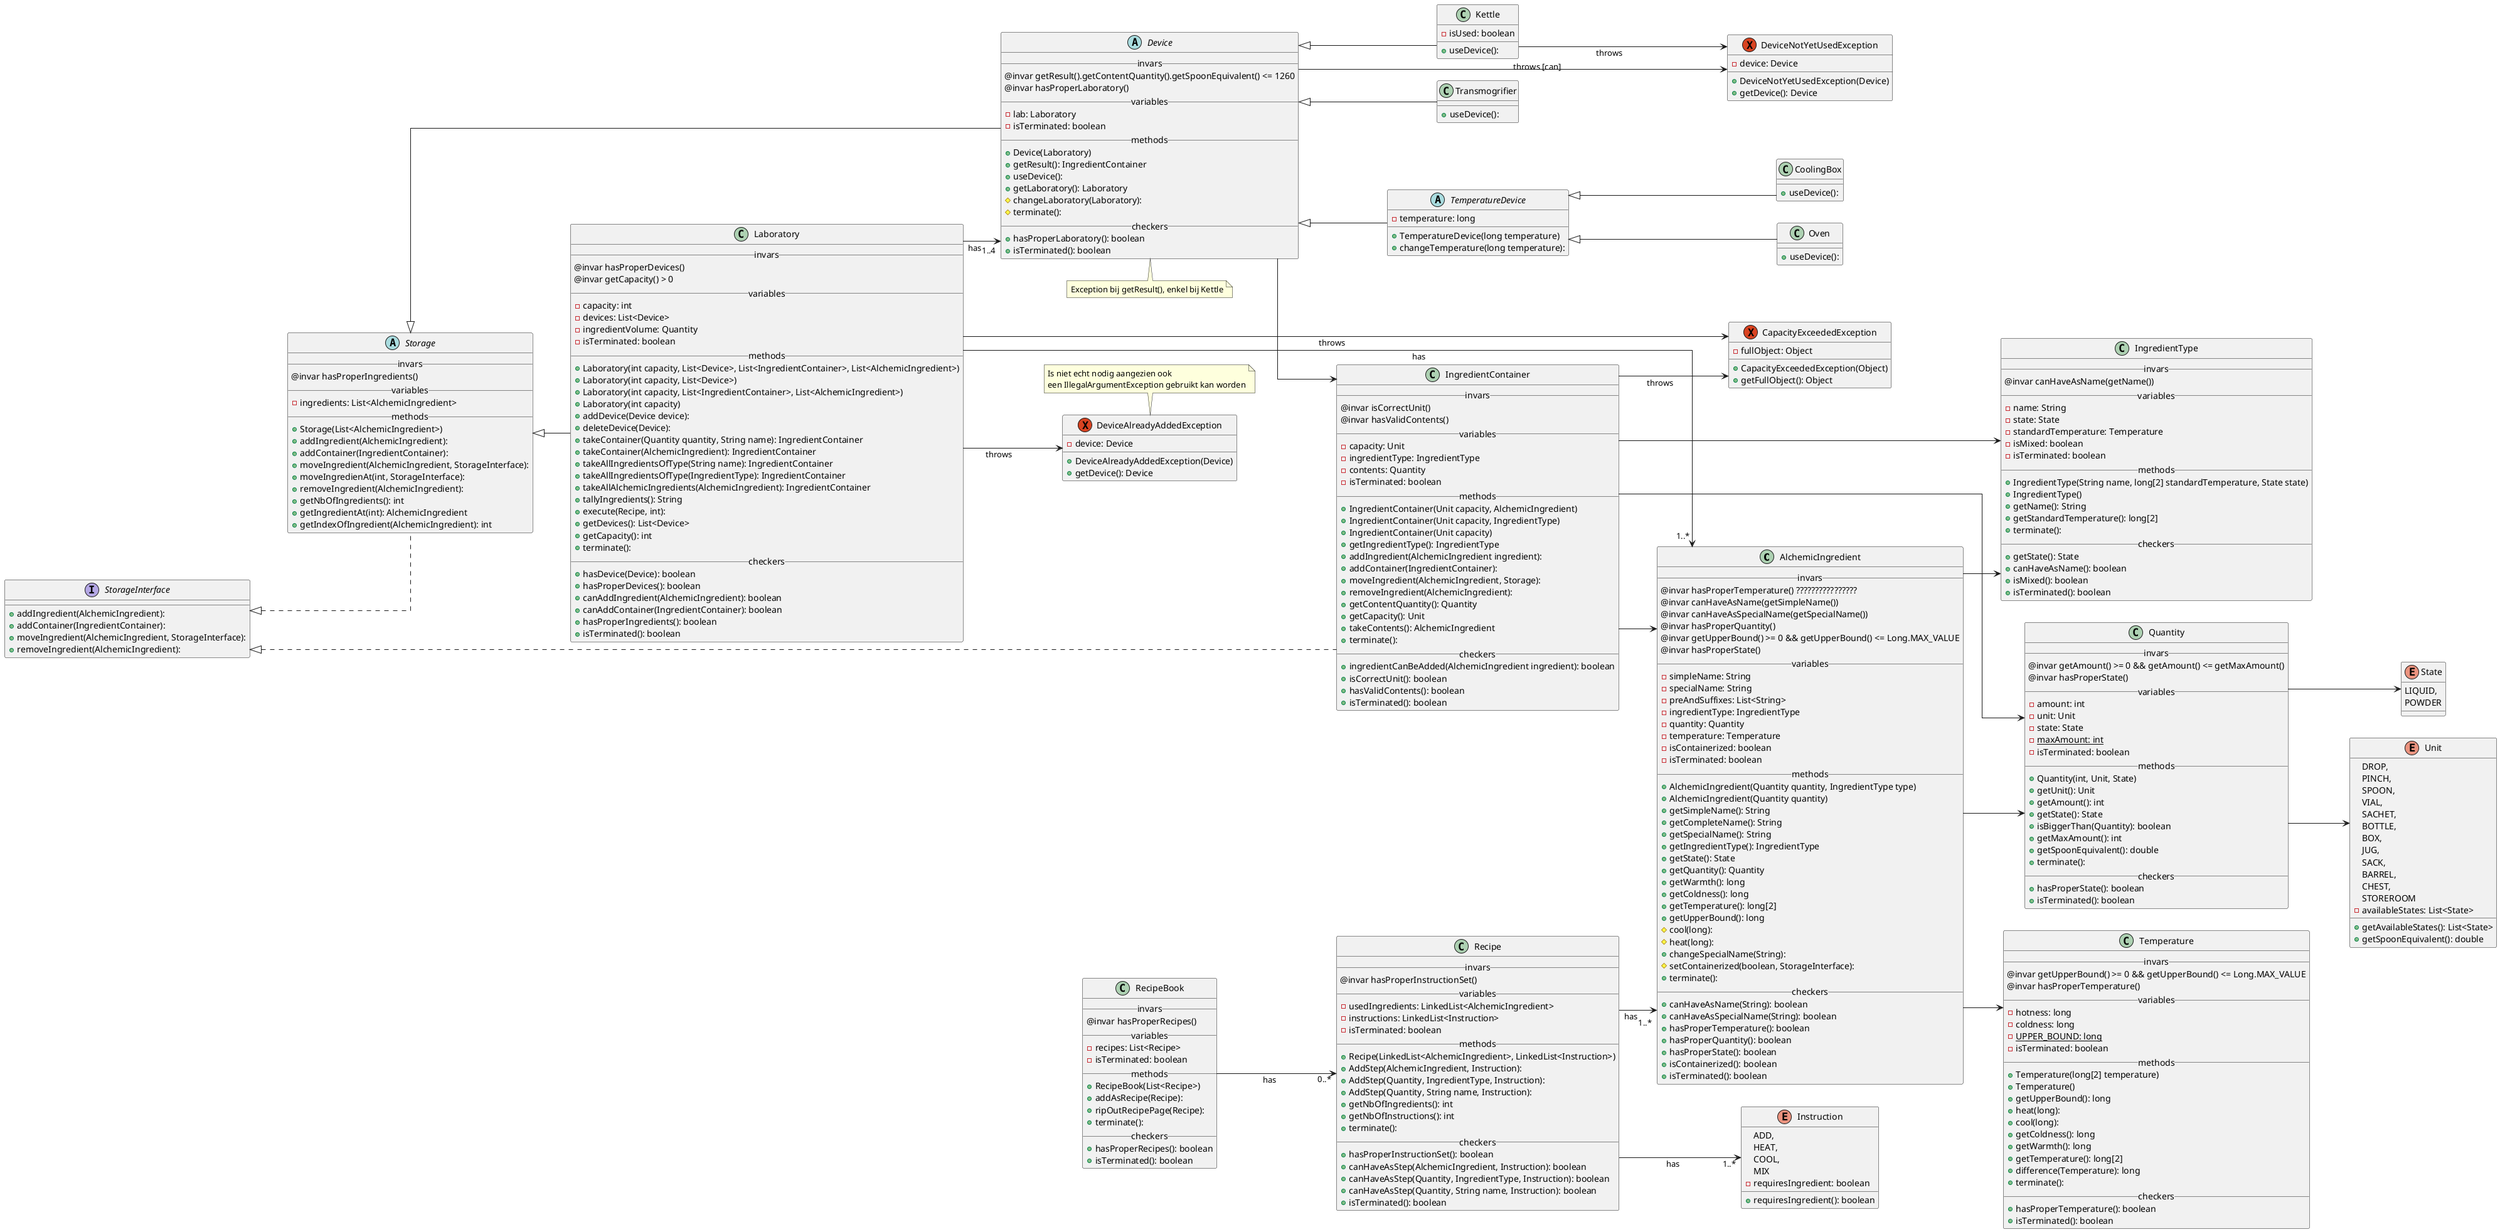 @startuml

left to right direction
skinparam linetype ortho

class AlchemicIngredient {
__invars__
@invar hasProperTemperature() ????????????????
@invar canHaveAsName(getSimpleName())
@invar canHaveAsSpecialName(getSpecialName())
@invar hasProperQuantity()
@invar getUpperBound() >= 0 && getUpperBound() <= Long.MAX_VALUE
@invar hasProperState()
__variables__
 - simpleName: String
 - specialName: String
 - preAndSuffixes: List<String>
 - ingredientType: IngredientType
 - quantity: Quantity
 - temperature: Temperature
 - isContainerized: boolean
 - isTerminated: boolean
__methods__
 + AlchemicIngredient(Quantity quantity, IngredientType type)
 + AlchemicIngredient(Quantity quantity)
'water
 + getSimpleName(): String
 + getCompleteName(): String
 + getSpecialName(): String
 + getIngredientType(): IngredientType
 + getState(): State
 + getQuantity(): Quantity
 + getWarmth(): long
 + getColdness(): long
 + getTemperature(): long[2]
 + getUpperBound(): long
 # cool(long):
 # heat(long):
 + changeSpecialName(String):
 # setContainerized(boolean, StorageInterface):
 + terminate():
__checkers__
 + canHaveAsName(String): boolean
 + canHaveAsSpecialName(String): boolean
 + hasProperTemperature(): boolean
 + hasProperQuantity(): boolean
 + hasProperState(): boolean
 + isContainerized(): boolean
 + isTerminated(): boolean
}

interface StorageInterface {
 + addIngredient(AlchemicIngredient):
 + addContainer(IngredientContainer):
 + moveIngredient(AlchemicIngredient, StorageInterface):
 + removeIngredient(AlchemicIngredient):
}

abstract class Storage implements StorageInterface {
__invars__
@invar hasProperIngredients()
__variables__
 - ingredients: List<AlchemicIngredient>
__methods__
 + Storage(List<AlchemicIngredient>)
 + addIngredient(AlchemicIngredient):
 + addContainer(IngredientContainer):
 + moveIngredient(AlchemicIngredient, StorageInterface):
 + moveIngredienAt(int, StorageInterface):
 + removeIngredient(AlchemicIngredient):
 + getNbOfIngredients(): int
 + getIngredientAt(int): AlchemicIngredient
 + getIndexOfIngredient(AlchemicIngredient): int
}

class IngredientType {
__invars__
@invar canHaveAsName(getName())
__variables__
 - name: String
 - state: State
 - standardTemperature: Temperature
 - isMixed: boolean
 - isTerminated: boolean
__methods__
 + IngredientType(String name, long[2] standardTemperature, State state)
 + IngredientType()
 + getName(): String
 + getStandardTemperature(): long[2]
 + terminate():
__checkers__
 + getState(): State
 + canHaveAsName(): boolean
 + isMixed(): boolean
 + isTerminated(): boolean
}

enum State{
 LIQUID,
 POWDER
}

class Quantity{
__invars__
@invar getAmount() >= 0 && getAmount() <= getMaxAmount()
@invar hasProperState()
__variables__
 - amount: int
 - unit: Unit
 - state: State
 - {static} maxAmount: int
 - isTerminated: boolean
__methods__
 + Quantity(int, Unit, State)
 + getUnit(): Unit
 + getAmount(): int
 + getState(): State
 + isBiggerThan(Quantity): boolean
 + getMaxAmount(): int
 + getSpoonEquivalent(): double
 + terminate():
__checkers__
 + hasProperState(): boolean
 + isTerminated(): boolean
}

enum Unit {
 DROP,
 PINCH,
 SPOON,
 VIAL,
 SACHET,
 BOTTLE,
 BOX,
 JUG,
 SACK,
 BARREL,
 CHEST,
 STOREROOM
 - availableStates: List<State>
 + getAvailableStates(): List<State>
 + getSpoonEquivalent(): double
}

class IngredientContainer implements StorageInterface{
__invars__
@invar isCorrectUnit()
@invar hasValidContents()
__variables__
 - capacity: Unit
 - ingredientType: IngredientType
 - contents: Quantity
 - isTerminated: boolean
__methods__
 + IngredientContainer(Unit capacity, AlchemicIngredient)
 + IngredientContainer(Unit capacity, IngredientType)
 + IngredientContainer(Unit capacity)
 + getIngredientType(): IngredientType
 + addIngredient(AlchemicIngredient ingredient):
 + addContainer(IngredientContainer):
 + moveIngredient(AlchemicIngredient, Storage):
 + removeIngredient(AlchemicIngredient):
 + getContentQuantity(): Quantity
 + getCapacity(): Unit
 + takeContents(): AlchemicIngredient
 + terminate():
__checkers__
 + ingredientCanBeAdded(AlchemicIngredient ingredient): boolean
 + isCorrectUnit(): boolean
 + hasValidContents(): boolean
 + isTerminated(): boolean
}

abstract class Device extends Storage{
__invars__
@invar getResult().getContentQuantity().getSpoonEquivalent() <= 1260
@invar hasProperLaboratory()
__variables__
 - lab: Laboratory
 - isTerminated: boolean
__methods__
 + Device(Laboratory)
 + getResult(): IngredientContainer
 + useDevice():
 + getLaboratory(): Laboratory
 # changeLaboratory(Laboratory):
 # terminate():
__checkers__
 + hasProperLaboratory(): boolean
 + isTerminated(): boolean
}

note "Exception bij getResult(), enkel bij Kettle" as result
Device ..right result

exception DeviceNotYetUsedException {
 - device: Device
 + DeviceNotYetUsedException(Device)
 + getDevice(): Device
}

Device --> DeviceNotYetUsedException : throws [can]
Kettle --> DeviceNotYetUsedException : throws

abstract class TemperatureDevice extends Device {
 - temperature: long
 + TemperatureDevice(long temperature)
 + changeTemperature(long temperature):
}

class CoolingBox extends TemperatureDevice {
 + useDevice():
}

class Oven extends TemperatureDevice {
 + useDevice():
}

class Kettle extends Device {
 - isUsed: boolean
 + useDevice():
}

class Transmogrifier extends Device {
 + useDevice():
}



class Laboratory extends Storage {
__invars__
@invar hasProperDevices()
@invar getCapacity() > 0
__variables__
 - capacity: int
 - devices: List<Device>
 - ingredientVolume: Quantity
 - isTerminated: boolean
__methods__
 + Laboratory(int capacity, List<Device>, List<IngredientContainer>, List<AlchemicIngredient>)
 + Laboratory(int capacity, List<Device>)
 + Laboratory(int capacity, List<IngredientContainer>, List<AlchemicIngredient>)
 + Laboratory(int capacity)
 + addDevice(Device device):
 + deleteDevice(Device):
 + takeContainer(Quantity quantity, String name): IngredientContainer
 + takeContainer(AlchemicIngredient): IngredientContainer
 + takeAllIngredientsOfType(String name): IngredientContainer
 + takeAllIngredientsOfType(IngredientType): IngredientContainer
 + takeAllAlchemicIngredients(AlchemicIngredient): IngredientContainer
 + tallyIngredients(): String
 + execute(Recipe, int):
 + getDevices(): List<Device>
 + getCapacity(): int
 + terminate():
__checkers__
 + hasDevice(Device): boolean
 + hasProperDevices(): boolean
 + canAddIngredient(AlchemicIngredient): boolean
 + canAddContainer(IngredientContainer): boolean
 + hasProperIngredients(): boolean
 + isTerminated(): boolean
}

enum Instruction {
 ADD,
 HEAT,
 COOL,
 MIX
 - requiresIngredient: boolean
 + requiresIngredient(): boolean
}

class Recipe {
__invars__
@invar hasProperInstructionSet()
__variables__
 - usedIngredients: LinkedList<AlchemicIngredient>
 - instructions: LinkedList<Instruction>
 - isTerminated: boolean
__methods__
 + Recipe(LinkedList<AlchemicIngredient>, LinkedList<Instruction>)
 + AddStep(AlchemicIngredient, Instruction):
 + AddStep(Quantity, IngredientType, Instruction):
 + AddStep(Quantity, String name, Instruction):
 + getNbOfIngredients(): int
 + getNbOfInstructions(): int
 + terminate():
__checkers__
 + hasProperInstructionSet(): boolean
 + canHaveAsStep(AlchemicIngredient, Instruction): boolean
 + canHaveAsStep(Quantity, IngredientType, Instruction): boolean
 + canHaveAsStep(Quantity, String name, Instruction): boolean
 + isTerminated(): boolean
}

class RecipeBook {
__invars__
@invar hasProperRecipes()
__variables__
 - recipes: List<Recipe>
 - isTerminated: boolean
__methods__
 + RecipeBook(List<Recipe>)
 + addAsRecipe(Recipe):
 + ripOutRecipePage(Recipe):
 + terminate():
__checkers__
 + hasProperRecipes(): boolean
 + isTerminated(): boolean
}

Recipe --> "1..*" Instruction : has
Recipe --> "1..*" AlchemicIngredient : has
RecipeBook --> "0..*" Recipe : has



class Temperature {
__invars__
@invar getUpperBound() >= 0 && getUpperBound() <= Long.MAX_VALUE
@invar hasProperTemperature()
__variables__
 - hotness: long
 - coldness: long
 - {static} UPPER_BOUND: long
 - isTerminated: boolean
__methods__
 + Temperature(long[2] temperature)
 + Temperature()
 + getUpperBound(): long
 + heat(long):
 + cool(long):
 + getColdness(): long
 + getWarmth(): long
 + getTemperature(): long[2]
 + difference(Temperature): long
 + terminate():
__checkers__
 + hasProperTemperature(): boolean
 + isTerminated(): boolean
}

exception DeviceAlreadyAddedException {
 - device: Device
 + DeviceAlreadyAddedException(Device)
 + getDevice(): Device
}

note top of DeviceAlreadyAddedException : Is niet echt nodig aangezien ook\neen IllegalArgumentException gebruikt kan worden

exception CapacityExceededException {
 - fullObject: Object
 + CapacityExceededException(Object)
 + getFullObject(): Object
}


Quantity --> State
Quantity --> Unit
IngredientContainer --> Quantity
IngredientContainer --> IngredientType
IngredientContainer --> AlchemicIngredient
IngredientContainer --> CapacityExceededException : throws

AlchemicIngredient --> Temperature
AlchemicIngredient --> IngredientType
AlchemicIngredient --> Quantity
Device --> IngredientContainer

Laboratory --> CapacityExceededException : throws
Laboratory --> DeviceAlreadyAddedException : throws
Laboratory --> "1..4" Device : has
Laboratory --> "1..*" AlchemicIngredient : has

}



@enduml